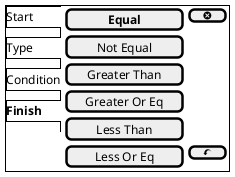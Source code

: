 @startsalt
{+
{/ Start
Type
Condition
<b>Finish } |
{
  [<b>Equal         ] | [ <&circle-x> ]
  [Not Equal     ] | *
  [Greater Than  ] | *
  [Greater Or Eq ] | *
  [Less Than     ] | *
  [Less Or Eq    ] | [ <&action-undo> ]
}
}
@endsalt